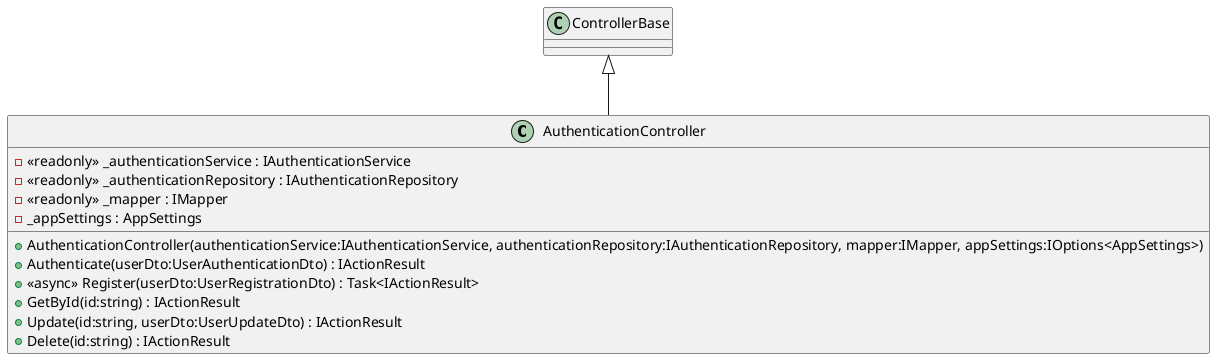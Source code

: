 @startuml
class AuthenticationController {
    - <<readonly>> _authenticationService : IAuthenticationService
    - <<readonly>> _authenticationRepository : IAuthenticationRepository
    - <<readonly>> _mapper : IMapper
    - _appSettings : AppSettings
    + AuthenticationController(authenticationService:IAuthenticationService, authenticationRepository:IAuthenticationRepository, mapper:IMapper, appSettings:IOptions<AppSettings>)
    + Authenticate(userDto:UserAuthenticationDto) : IActionResult
    + <<async>> Register(userDto:UserRegistrationDto) : Task<IActionResult>
    + GetById(id:string) : IActionResult
    + Update(id:string, userDto:UserUpdateDto) : IActionResult
    + Delete(id:string) : IActionResult
}
ControllerBase <|-- AuthenticationController
@enduml
